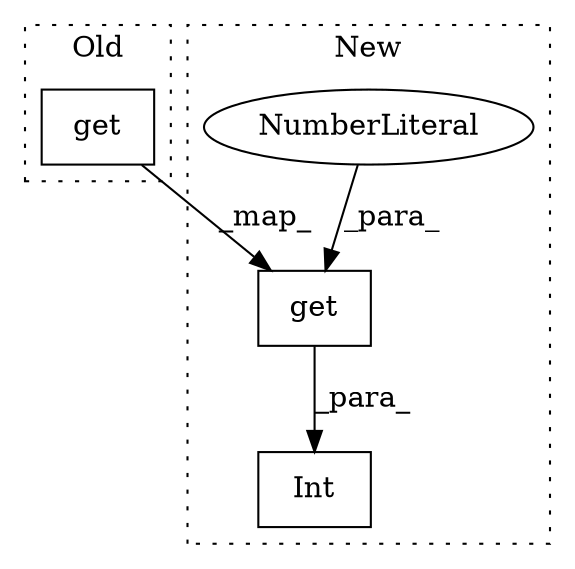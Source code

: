 digraph G {
subgraph cluster0 {
1 [label="get" a="32" s="28304,28331" l="4,1" shape="box"];
label = "Old";
style="dotted";
}
subgraph cluster1 {
2 [label="get" a="32" s="28357,28386" l="4,1" shape="box"];
3 [label="Int" a="32" s="28342,28387" l="4,1" shape="box"];
4 [label="NumberLiteral" a="34" s="28385" l="1" shape="ellipse"];
label = "New";
style="dotted";
}
1 -> 2 [label="_map_"];
2 -> 3 [label="_para_"];
4 -> 2 [label="_para_"];
}